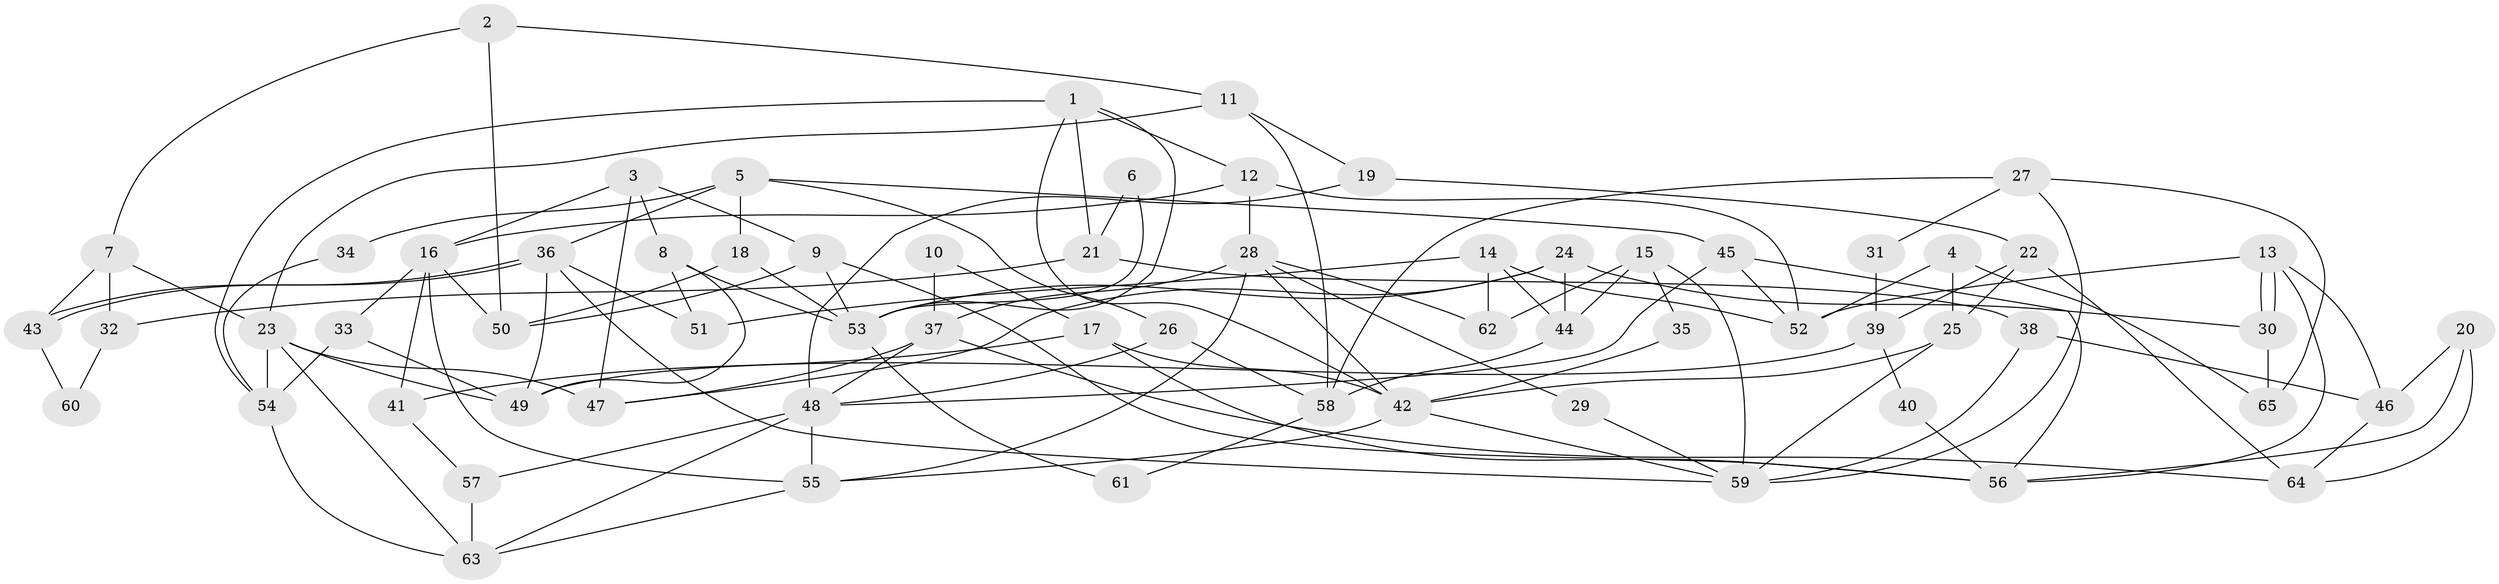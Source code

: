 // coarse degree distribution, {6: 0.07692307692307693, 4: 0.3076923076923077, 2: 0.15384615384615385, 8: 0.038461538461538464, 3: 0.15384615384615385, 7: 0.038461538461538464, 5: 0.19230769230769232, 12: 0.038461538461538464}
// Generated by graph-tools (version 1.1) at 2025/53/03/04/25 21:53:07]
// undirected, 65 vertices, 130 edges
graph export_dot {
graph [start="1"]
  node [color=gray90,style=filled];
  1;
  2;
  3;
  4;
  5;
  6;
  7;
  8;
  9;
  10;
  11;
  12;
  13;
  14;
  15;
  16;
  17;
  18;
  19;
  20;
  21;
  22;
  23;
  24;
  25;
  26;
  27;
  28;
  29;
  30;
  31;
  32;
  33;
  34;
  35;
  36;
  37;
  38;
  39;
  40;
  41;
  42;
  43;
  44;
  45;
  46;
  47;
  48;
  49;
  50;
  51;
  52;
  53;
  54;
  55;
  56;
  57;
  58;
  59;
  60;
  61;
  62;
  63;
  64;
  65;
  1 -- 42;
  1 -- 54;
  1 -- 12;
  1 -- 21;
  1 -- 53;
  2 -- 11;
  2 -- 50;
  2 -- 7;
  3 -- 47;
  3 -- 16;
  3 -- 8;
  3 -- 9;
  4 -- 25;
  4 -- 52;
  4 -- 65;
  5 -- 36;
  5 -- 45;
  5 -- 18;
  5 -- 26;
  5 -- 34;
  6 -- 21;
  6 -- 53;
  7 -- 23;
  7 -- 32;
  7 -- 43;
  8 -- 53;
  8 -- 49;
  8 -- 51;
  9 -- 53;
  9 -- 50;
  9 -- 56;
  10 -- 37;
  10 -- 17;
  11 -- 23;
  11 -- 58;
  11 -- 19;
  12 -- 52;
  12 -- 16;
  12 -- 28;
  13 -- 30;
  13 -- 30;
  13 -- 46;
  13 -- 52;
  13 -- 56;
  14 -- 52;
  14 -- 62;
  14 -- 44;
  14 -- 51;
  15 -- 44;
  15 -- 59;
  15 -- 35;
  15 -- 62;
  16 -- 55;
  16 -- 33;
  16 -- 41;
  16 -- 50;
  17 -- 41;
  17 -- 56;
  17 -- 42;
  18 -- 50;
  18 -- 53;
  19 -- 48;
  19 -- 22;
  20 -- 64;
  20 -- 56;
  20 -- 46;
  21 -- 38;
  21 -- 32;
  22 -- 25;
  22 -- 39;
  22 -- 64;
  23 -- 54;
  23 -- 49;
  23 -- 47;
  23 -- 63;
  24 -- 53;
  24 -- 44;
  24 -- 30;
  24 -- 47;
  25 -- 59;
  25 -- 42;
  26 -- 48;
  26 -- 58;
  27 -- 65;
  27 -- 59;
  27 -- 31;
  27 -- 58;
  28 -- 37;
  28 -- 29;
  28 -- 42;
  28 -- 55;
  28 -- 62;
  29 -- 59;
  30 -- 65;
  31 -- 39;
  32 -- 60;
  33 -- 49;
  33 -- 54;
  34 -- 54;
  35 -- 42;
  36 -- 51;
  36 -- 43;
  36 -- 43;
  36 -- 49;
  36 -- 59;
  37 -- 48;
  37 -- 47;
  37 -- 64;
  38 -- 59;
  38 -- 46;
  39 -- 49;
  39 -- 40;
  40 -- 56;
  41 -- 57;
  42 -- 55;
  42 -- 59;
  43 -- 60;
  44 -- 58;
  45 -- 48;
  45 -- 56;
  45 -- 52;
  46 -- 64;
  48 -- 55;
  48 -- 63;
  48 -- 57;
  53 -- 61;
  54 -- 63;
  55 -- 63;
  57 -- 63;
  58 -- 61;
}
